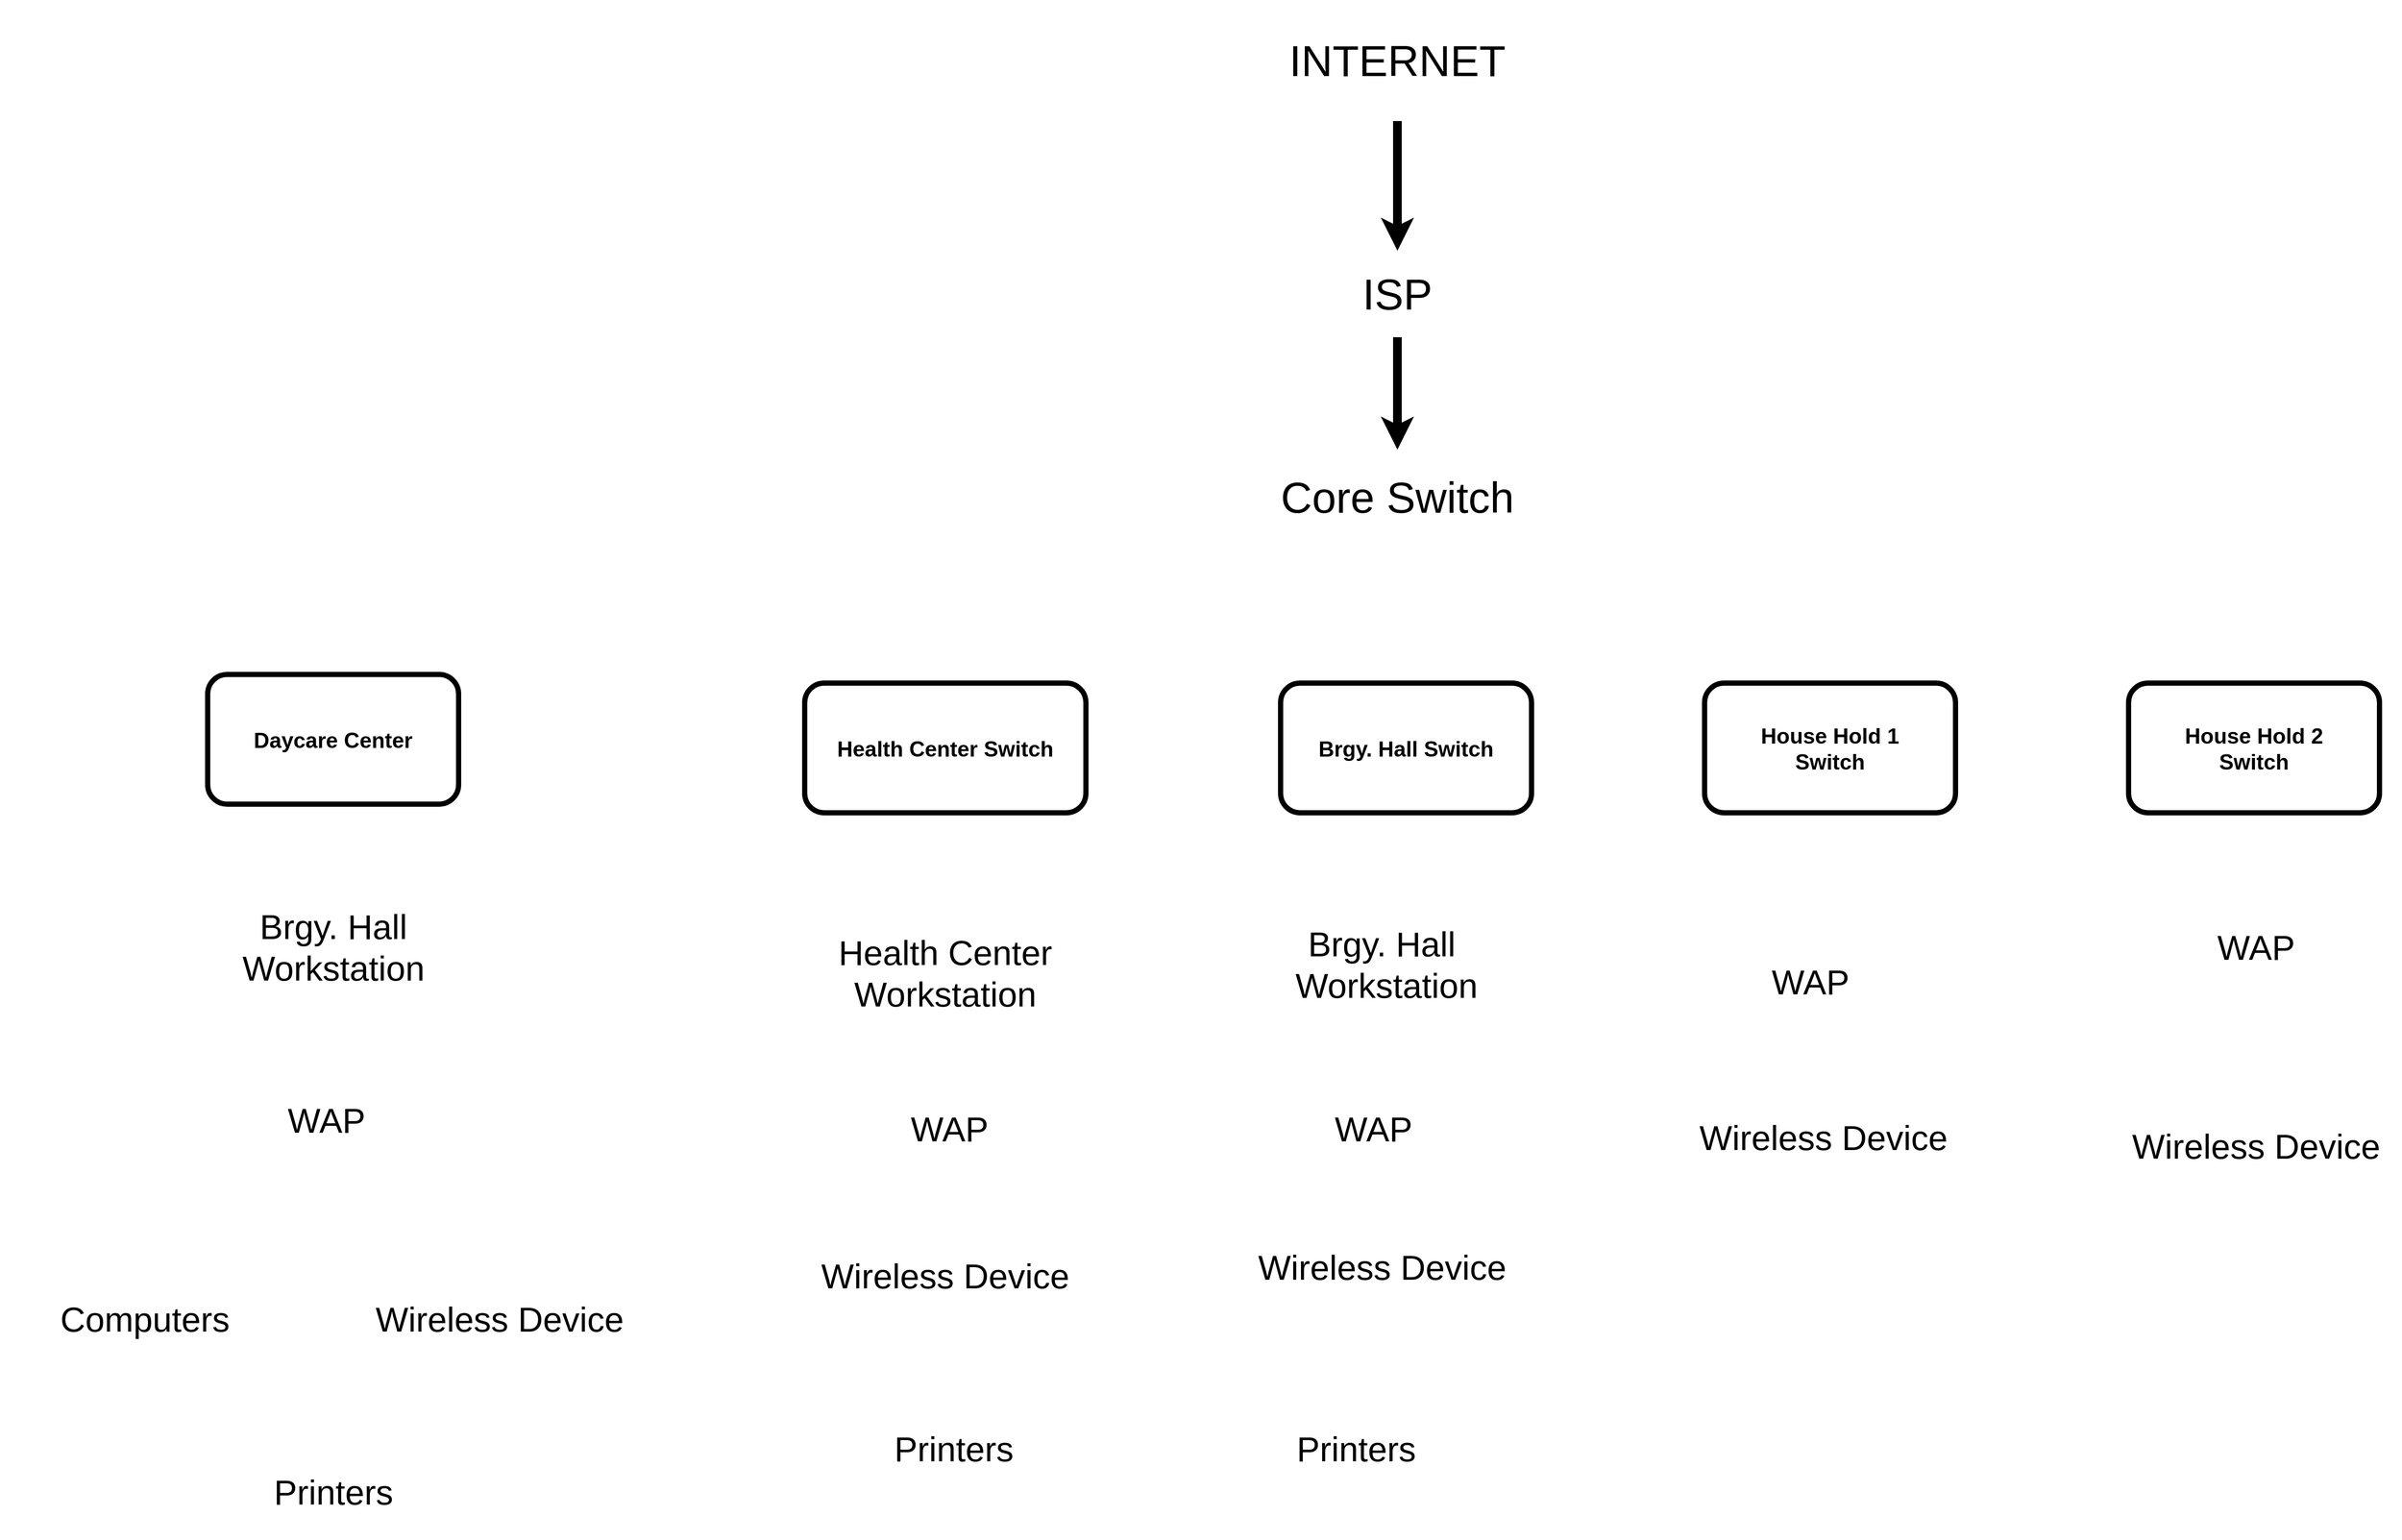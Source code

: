 <mxfile version="24.5.5" type="github">
  <diagram name="Page-1" id="B_gv9GOFP5bBfRUmPWNx">
    <mxGraphModel dx="4568" dy="2576" grid="1" gridSize="10" guides="1" tooltips="1" connect="1" arrows="1" fold="1" page="1" pageScale="1" pageWidth="850" pageHeight="1100" math="0" shadow="0">
      <root>
        <mxCell id="0" />
        <mxCell id="1" parent="0" />
        <mxCell id="ERC3TZl0UmH6vnA0-MCl-3" value="&lt;font style=&quot;font-size: 25px;&quot;&gt;&lt;b&gt;Daycare Center&lt;/b&gt;&lt;/font&gt;" style="rounded=1;whiteSpace=wrap;html=1;strokeWidth=6;" vertex="1" parent="1">
          <mxGeometry x="-950" y="80" width="290" height="150" as="geometry" />
        </mxCell>
        <mxCell id="ERC3TZl0UmH6vnA0-MCl-6" value="&lt;font style=&quot;font-size: 25px;&quot;&gt;&lt;b&gt;Health Center Switch&lt;/b&gt;&lt;/font&gt;" style="rounded=1;whiteSpace=wrap;html=1;strokeWidth=6;" vertex="1" parent="1">
          <mxGeometry x="-260" y="90" width="325" height="150" as="geometry" />
        </mxCell>
        <mxCell id="ERC3TZl0UmH6vnA0-MCl-7" value="&lt;font style=&quot;font-size: 25px;&quot;&gt;&lt;b&gt;House Hold 1&lt;/b&gt;&lt;/font&gt;&lt;div&gt;&lt;font style=&quot;font-size: 25px;&quot;&gt;&lt;b&gt;Switch&lt;/b&gt;&lt;/font&gt;&lt;/div&gt;" style="rounded=1;whiteSpace=wrap;html=1;strokeWidth=6;" vertex="1" parent="1">
          <mxGeometry x="780" y="90" width="290" height="150" as="geometry" />
        </mxCell>
        <mxCell id="ERC3TZl0UmH6vnA0-MCl-8" value="&lt;font style=&quot;font-size: 25px;&quot;&gt;&lt;b&gt;Brgy. Hall Switch&lt;/b&gt;&lt;/font&gt;" style="rounded=1;whiteSpace=wrap;html=1;strokeWidth=6;" vertex="1" parent="1">
          <mxGeometry x="290" y="90" width="290" height="150" as="geometry" />
        </mxCell>
        <mxCell id="ERC3TZl0UmH6vnA0-MCl-10" value="&lt;font style=&quot;font-size: 25px;&quot;&gt;&lt;b&gt;House Hold 2&lt;/b&gt;&lt;/font&gt;&lt;div&gt;&lt;font style=&quot;font-size: 25px;&quot;&gt;&lt;b&gt;Switch&lt;/b&gt;&lt;/font&gt;&lt;/div&gt;" style="rounded=1;whiteSpace=wrap;html=1;strokeWidth=6;" vertex="1" parent="1">
          <mxGeometry x="1270" y="90" width="290" height="150" as="geometry" />
        </mxCell>
        <mxCell id="ERC3TZl0UmH6vnA0-MCl-19" style="edgeStyle=orthogonalEdgeStyle;rounded=0;orthogonalLoop=1;jettySize=auto;html=1;entryX=0.5;entryY=0;entryDx=0;entryDy=0;strokeWidth=10;" edge="1" parent="1" source="ERC3TZl0UmH6vnA0-MCl-13" target="ERC3TZl0UmH6vnA0-MCl-17">
          <mxGeometry relative="1" as="geometry" />
        </mxCell>
        <mxCell id="ERC3TZl0UmH6vnA0-MCl-13" value="&lt;font style=&quot;font-size: 50px;&quot;&gt;INTERNET&lt;/font&gt;" style="text;strokeColor=none;align=center;fillColor=none;html=1;verticalAlign=middle;whiteSpace=wrap;rounded=0;" vertex="1" parent="1">
          <mxGeometry x="270" y="-700" width="310" height="140" as="geometry" />
        </mxCell>
        <mxCell id="ERC3TZl0UmH6vnA0-MCl-20" style="edgeStyle=orthogonalEdgeStyle;rounded=0;orthogonalLoop=1;jettySize=auto;html=1;entryX=0.5;entryY=0;entryDx=0;entryDy=0;strokeWidth=10;" edge="1" parent="1" source="ERC3TZl0UmH6vnA0-MCl-17" target="ERC3TZl0UmH6vnA0-MCl-18">
          <mxGeometry relative="1" as="geometry" />
        </mxCell>
        <mxCell id="ERC3TZl0UmH6vnA0-MCl-17" value="&lt;font style=&quot;font-size: 50px;&quot;&gt;ISP&lt;/font&gt;" style="text;strokeColor=none;align=center;fillColor=none;html=1;verticalAlign=middle;whiteSpace=wrap;rounded=0;" vertex="1" parent="1">
          <mxGeometry x="320" y="-410" width="210" height="100" as="geometry" />
        </mxCell>
        <mxCell id="ERC3TZl0UmH6vnA0-MCl-18" value="&lt;font style=&quot;font-size: 50px;&quot;&gt;Core Switch&lt;/font&gt;" style="text;strokeColor=none;align=center;fillColor=none;html=1;verticalAlign=middle;whiteSpace=wrap;rounded=0;" vertex="1" parent="1">
          <mxGeometry x="270" y="-180" width="310" height="110" as="geometry" />
        </mxCell>
        <mxCell id="ERC3TZl0UmH6vnA0-MCl-21" value="&lt;font style=&quot;font-size: 40px;&quot;&gt;Brgy. Hall Workstation&lt;/font&gt;" style="text;strokeColor=none;align=center;fillColor=none;html=1;verticalAlign=middle;whiteSpace=wrap;rounded=0;" vertex="1" parent="1">
          <mxGeometry x="-972.5" y="340" width="335" height="110" as="geometry" />
        </mxCell>
        <mxCell id="ERC3TZl0UmH6vnA0-MCl-22" value="&lt;font style=&quot;font-size: 40px;&quot;&gt;WAP&lt;/font&gt;" style="text;strokeColor=none;align=center;fillColor=none;html=1;verticalAlign=middle;whiteSpace=wrap;rounded=0;" vertex="1" parent="1">
          <mxGeometry x="-980" y="540" width="335" height="110" as="geometry" />
        </mxCell>
        <mxCell id="ERC3TZl0UmH6vnA0-MCl-23" value="&lt;font style=&quot;font-size: 40px;&quot;&gt;Wireless Device&lt;/font&gt;" style="text;strokeColor=none;align=center;fillColor=none;html=1;verticalAlign=middle;whiteSpace=wrap;rounded=0;" vertex="1" parent="1">
          <mxGeometry x="-780" y="770" width="335" height="110" as="geometry" />
        </mxCell>
        <mxCell id="ERC3TZl0UmH6vnA0-MCl-24" value="&lt;font style=&quot;font-size: 40px;&quot;&gt;Computers&lt;/font&gt;" style="text;strokeColor=none;align=center;fillColor=none;html=1;verticalAlign=middle;whiteSpace=wrap;rounded=0;" vertex="1" parent="1">
          <mxGeometry x="-1190" y="770" width="335" height="110" as="geometry" />
        </mxCell>
        <mxCell id="ERC3TZl0UmH6vnA0-MCl-25" value="&lt;font style=&quot;font-size: 40px;&quot;&gt;Printers&lt;/font&gt;" style="text;strokeColor=none;align=center;fillColor=none;html=1;verticalAlign=middle;whiteSpace=wrap;rounded=0;" vertex="1" parent="1">
          <mxGeometry x="-972.5" y="970" width="335" height="110" as="geometry" />
        </mxCell>
        <mxCell id="ERC3TZl0UmH6vnA0-MCl-26" value="&lt;font style=&quot;font-size: 40px;&quot;&gt;Health Center Workstation&lt;/font&gt;" style="text;strokeColor=none;align=center;fillColor=none;html=1;verticalAlign=middle;whiteSpace=wrap;rounded=0;" vertex="1" parent="1">
          <mxGeometry x="-265" y="370" width="335" height="110" as="geometry" />
        </mxCell>
        <mxCell id="ERC3TZl0UmH6vnA0-MCl-27" value="&lt;font style=&quot;font-size: 40px;&quot;&gt;WAP&lt;/font&gt;" style="text;strokeColor=none;align=center;fillColor=none;html=1;verticalAlign=middle;whiteSpace=wrap;rounded=0;" vertex="1" parent="1">
          <mxGeometry x="-260" y="550" width="335" height="110" as="geometry" />
        </mxCell>
        <mxCell id="ERC3TZl0UmH6vnA0-MCl-28" value="&lt;font style=&quot;font-size: 40px;&quot;&gt;Wireless Device&lt;/font&gt;" style="text;strokeColor=none;align=center;fillColor=none;html=1;verticalAlign=middle;whiteSpace=wrap;rounded=0;" vertex="1" parent="1">
          <mxGeometry x="-265" y="720" width="335" height="110" as="geometry" />
        </mxCell>
        <mxCell id="ERC3TZl0UmH6vnA0-MCl-29" value="&lt;font style=&quot;font-size: 40px;&quot;&gt;Printers&lt;/font&gt;" style="text;strokeColor=none;align=center;fillColor=none;html=1;verticalAlign=middle;whiteSpace=wrap;rounded=0;" vertex="1" parent="1">
          <mxGeometry x="-255" y="920" width="335" height="110" as="geometry" />
        </mxCell>
        <mxCell id="ERC3TZl0UmH6vnA0-MCl-30" value="&lt;font style=&quot;font-size: 40px;&quot;&gt;Brgy. Hall&amp;nbsp; Workstation&lt;/font&gt;" style="text;strokeColor=none;align=center;fillColor=none;html=1;verticalAlign=middle;whiteSpace=wrap;rounded=0;" vertex="1" parent="1">
          <mxGeometry x="245" y="360" width="335" height="110" as="geometry" />
        </mxCell>
        <mxCell id="ERC3TZl0UmH6vnA0-MCl-31" value="&lt;font style=&quot;font-size: 40px;&quot;&gt;WAP&lt;/font&gt;" style="text;strokeColor=none;align=center;fillColor=none;html=1;verticalAlign=middle;whiteSpace=wrap;rounded=0;" vertex="1" parent="1">
          <mxGeometry x="230" y="550" width="335" height="110" as="geometry" />
        </mxCell>
        <mxCell id="ERC3TZl0UmH6vnA0-MCl-32" value="&lt;font style=&quot;font-size: 40px;&quot;&gt;Wireless Device&lt;/font&gt;" style="text;strokeColor=none;align=center;fillColor=none;html=1;verticalAlign=middle;whiteSpace=wrap;rounded=0;" vertex="1" parent="1">
          <mxGeometry x="240" y="710" width="335" height="110" as="geometry" />
        </mxCell>
        <mxCell id="ERC3TZl0UmH6vnA0-MCl-33" value="&lt;font style=&quot;font-size: 40px;&quot;&gt;Printers&lt;/font&gt;" style="text;strokeColor=none;align=center;fillColor=none;html=1;verticalAlign=middle;whiteSpace=wrap;rounded=0;" vertex="1" parent="1">
          <mxGeometry x="210" y="920" width="335" height="110" as="geometry" />
        </mxCell>
        <mxCell id="ERC3TZl0UmH6vnA0-MCl-36" value="&lt;font style=&quot;font-size: 40px;&quot;&gt;WAP&lt;/font&gt;" style="text;strokeColor=none;align=center;fillColor=none;html=1;verticalAlign=middle;whiteSpace=wrap;rounded=0;" vertex="1" parent="1">
          <mxGeometry x="735" y="380" width="335" height="110" as="geometry" />
        </mxCell>
        <mxCell id="ERC3TZl0UmH6vnA0-MCl-37" value="&lt;font style=&quot;font-size: 40px;&quot;&gt;WAP&lt;/font&gt;" style="text;strokeColor=none;align=center;fillColor=none;html=1;verticalAlign=middle;whiteSpace=wrap;rounded=0;" vertex="1" parent="1">
          <mxGeometry x="1250" y="340" width="335" height="110" as="geometry" />
        </mxCell>
        <mxCell id="ERC3TZl0UmH6vnA0-MCl-39" value="&lt;font style=&quot;font-size: 40px;&quot;&gt;Wireless Device&lt;/font&gt;" style="text;strokeColor=none;align=center;fillColor=none;html=1;verticalAlign=middle;whiteSpace=wrap;rounded=0;" vertex="1" parent="1">
          <mxGeometry x="750" y="560" width="335" height="110" as="geometry" />
        </mxCell>
        <mxCell id="ERC3TZl0UmH6vnA0-MCl-40" value="&lt;font style=&quot;font-size: 40px;&quot;&gt;Wireless Device&lt;/font&gt;" style="text;strokeColor=none;align=center;fillColor=none;html=1;verticalAlign=middle;whiteSpace=wrap;rounded=0;" vertex="1" parent="1">
          <mxGeometry x="1250" y="570" width="335" height="110" as="geometry" />
        </mxCell>
      </root>
    </mxGraphModel>
  </diagram>
</mxfile>
